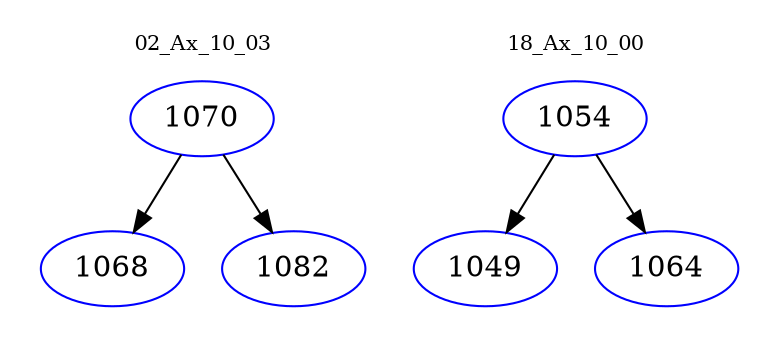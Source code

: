 digraph{
subgraph cluster_0 {
color = white
label = "02_Ax_10_03";
fontsize=10;
T0_1070 [label="1070", color="blue"]
T0_1070 -> T0_1068 [color="black"]
T0_1068 [label="1068", color="blue"]
T0_1070 -> T0_1082 [color="black"]
T0_1082 [label="1082", color="blue"]
}
subgraph cluster_1 {
color = white
label = "18_Ax_10_00";
fontsize=10;
T1_1054 [label="1054", color="blue"]
T1_1054 -> T1_1049 [color="black"]
T1_1049 [label="1049", color="blue"]
T1_1054 -> T1_1064 [color="black"]
T1_1064 [label="1064", color="blue"]
}
}
